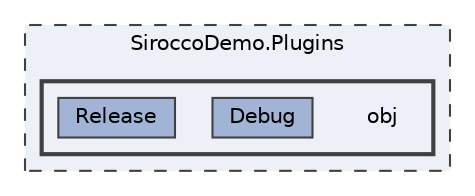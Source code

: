 digraph "SiroccoDemo.Plugins/obj"
{
 // LATEX_PDF_SIZE
  bgcolor="transparent";
  edge [fontname=Helvetica,fontsize=10,labelfontname=Helvetica,labelfontsize=10];
  node [fontname=Helvetica,fontsize=10,shape=box,height=0.2,width=0.4];
  compound=true
  subgraph clusterdir_11a3c8f0d1c31bb5c0eaa508ea2ce9d2 {
    graph [ bgcolor="#edf0f7", pencolor="grey25", label="SiroccoDemo.Plugins", fontname=Helvetica,fontsize=10 style="filled,dashed", URL="dir_11a3c8f0d1c31bb5c0eaa508ea2ce9d2.html",tooltip=""]
  subgraph clusterdir_5df8d6e651512c5f2297f7d1c33e2249 {
    graph [ bgcolor="#edf0f7", pencolor="grey25", label="", fontname=Helvetica,fontsize=10 style="filled,bold", URL="dir_5df8d6e651512c5f2297f7d1c33e2249.html",tooltip=""]
    dir_5df8d6e651512c5f2297f7d1c33e2249 [shape=plaintext, label="obj"];
  dir_b1cf68a2fffd39253f175b3247ba78ac [label="Debug", fillcolor="#a2b4d6", color="grey25", style="filled", URL="dir_b1cf68a2fffd39253f175b3247ba78ac.html",tooltip=""];
  dir_fa69e53d1d8aaf455f7b6a29e1e46738 [label="Release", fillcolor="#a2b4d6", color="grey25", style="filled", URL="dir_fa69e53d1d8aaf455f7b6a29e1e46738.html",tooltip=""];
  }
  }
}
